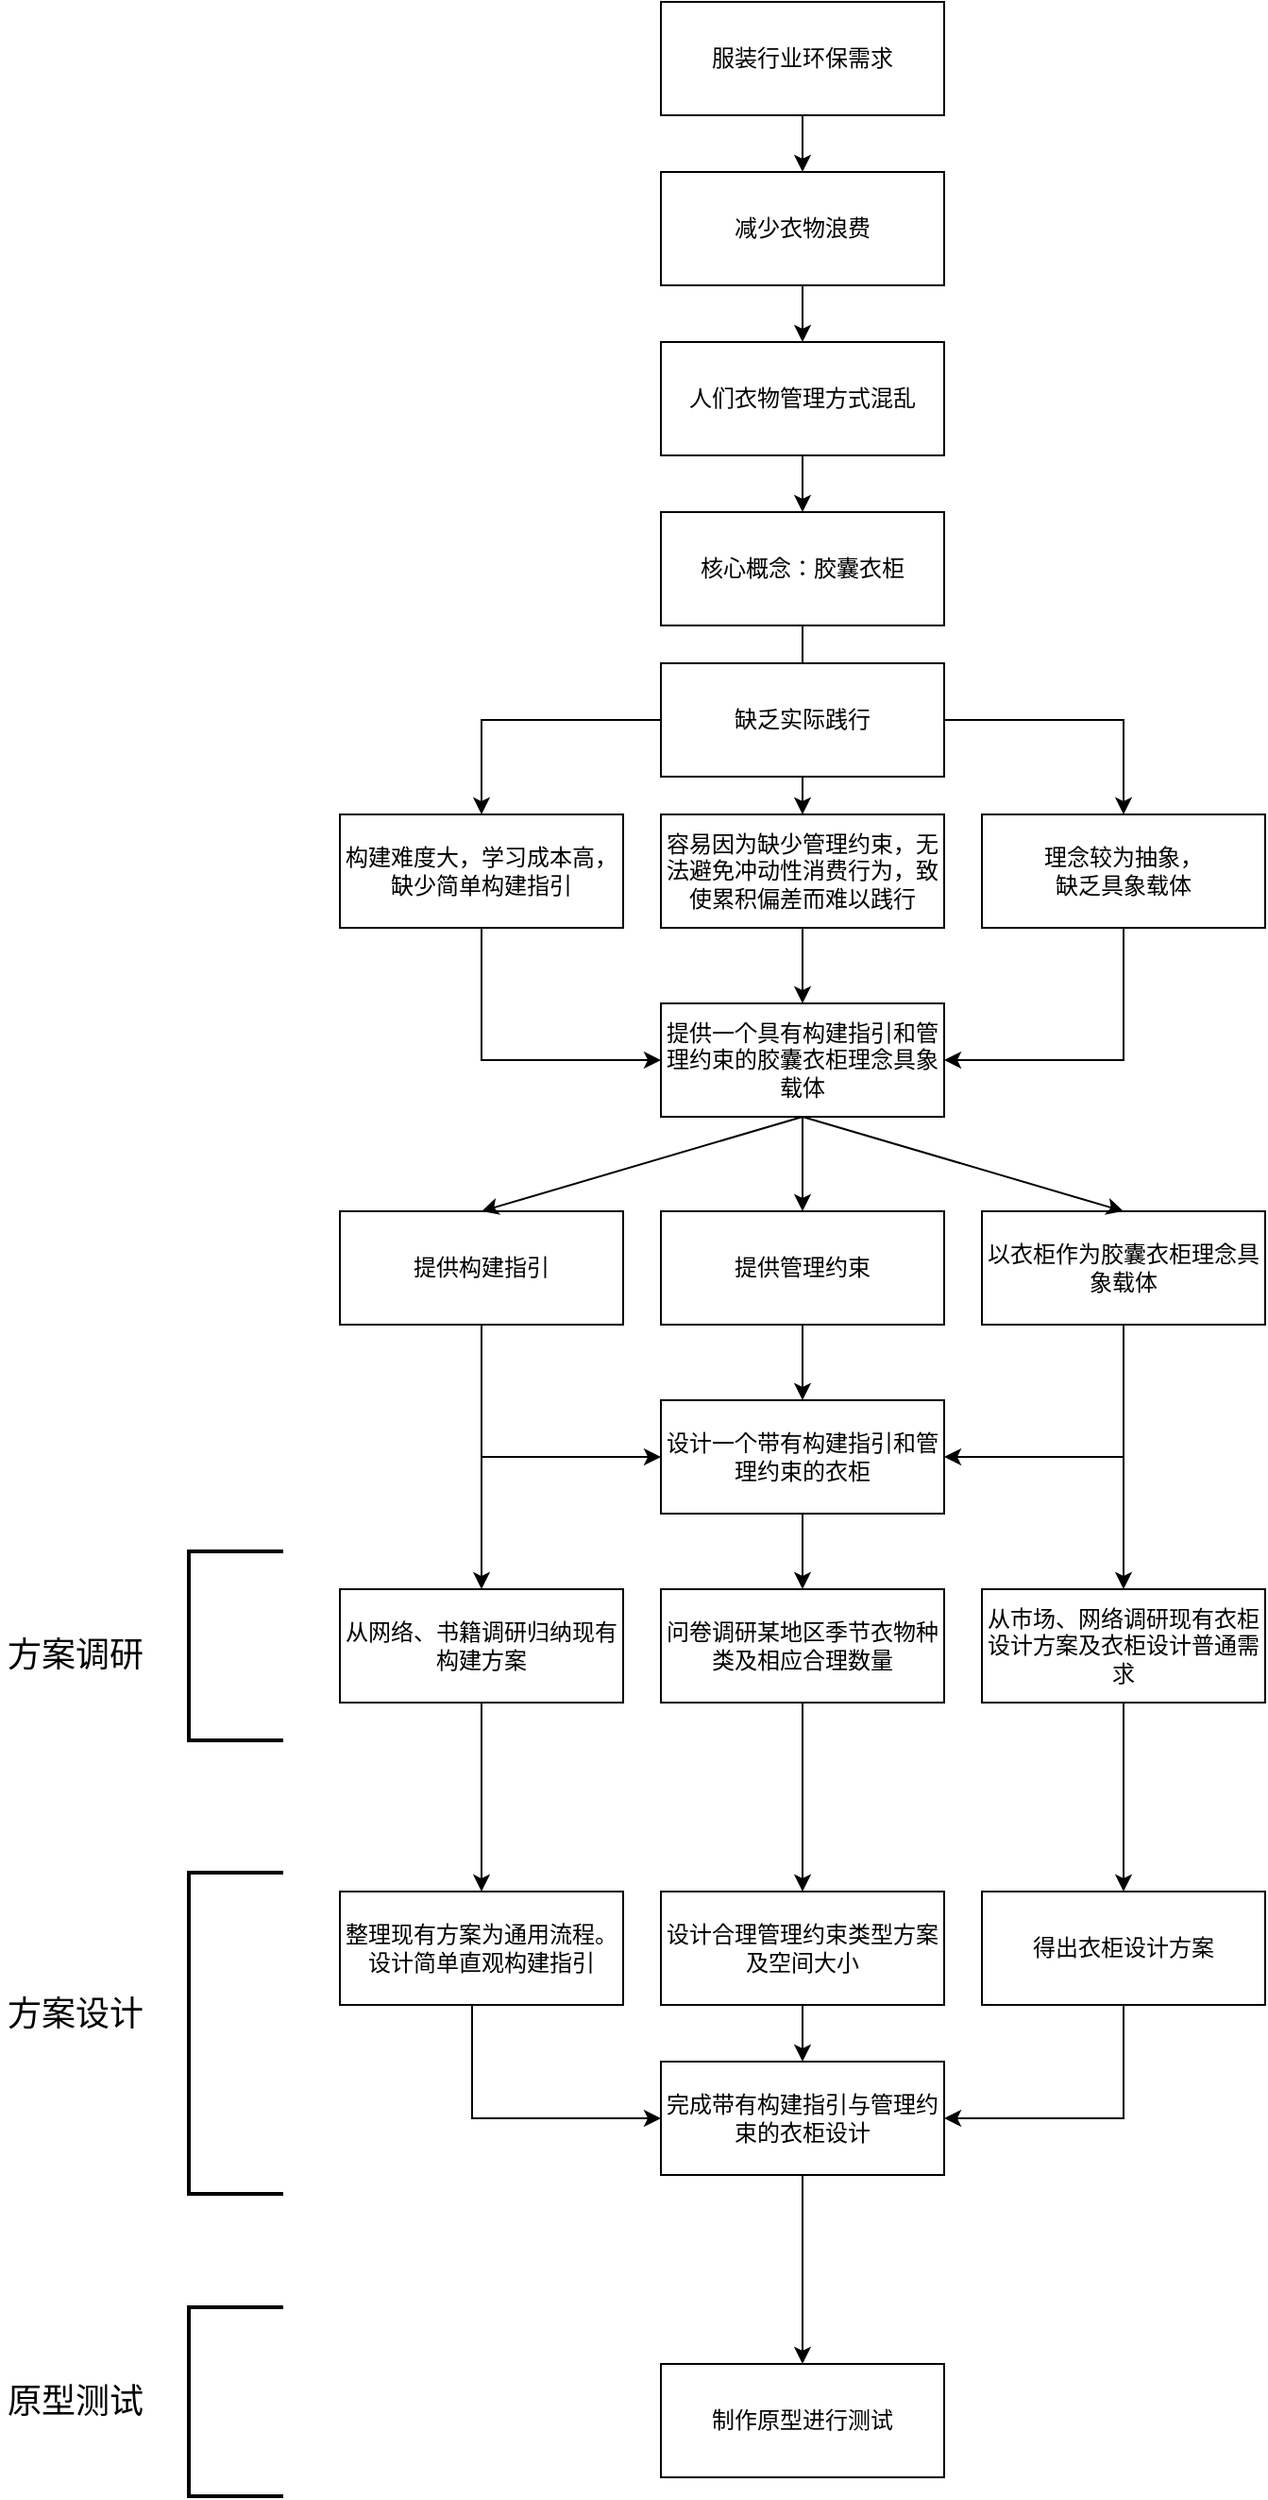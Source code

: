 <mxfile version="22.0.8" type="github">
  <diagram name="第 1 页" id="OXnYIS6XFq7uYj1K57Al">
    <mxGraphModel dx="2747" dy="382" grid="1" gridSize="10" guides="1" tooltips="1" connect="1" arrows="1" fold="1" page="1" pageScale="1" pageWidth="827" pageHeight="583" math="0" shadow="0">
      <root>
        <mxCell id="0" />
        <mxCell id="1" parent="0" />
        <mxCell id="kar0xV5UmphpBmw6J6qn-39" value="" style="edgeStyle=orthogonalEdgeStyle;rounded=0;orthogonalLoop=1;jettySize=auto;html=1;" parent="1" source="kar0xV5UmphpBmw6J6qn-40" edge="1">
          <mxGeometry relative="1" as="geometry">
            <mxPoint x="375" y="1220" as="targetPoint" />
          </mxGeometry>
        </mxCell>
        <mxCell id="kar0xV5UmphpBmw6J6qn-40" value="核心概念：胶囊衣柜" style="rounded=0;whiteSpace=wrap;html=1;" parent="1" vertex="1">
          <mxGeometry x="300" y="1080" width="150" height="60" as="geometry" />
        </mxCell>
        <mxCell id="kar0xV5UmphpBmw6J6qn-41" value="" style="edgeStyle=orthogonalEdgeStyle;rounded=0;orthogonalLoop=1;jettySize=auto;html=1;" parent="1" source="kar0xV5UmphpBmw6J6qn-42" target="kar0xV5UmphpBmw6J6qn-44" edge="1">
          <mxGeometry relative="1" as="geometry" />
        </mxCell>
        <mxCell id="kar0xV5UmphpBmw6J6qn-42" value="服装行业环保需求" style="rounded=0;whiteSpace=wrap;html=1;" parent="1" vertex="1">
          <mxGeometry x="300" y="810" width="150" height="60" as="geometry" />
        </mxCell>
        <mxCell id="kar0xV5UmphpBmw6J6qn-43" value="" style="edgeStyle=orthogonalEdgeStyle;rounded=0;orthogonalLoop=1;jettySize=auto;html=1;" parent="1" source="kar0xV5UmphpBmw6J6qn-44" target="kar0xV5UmphpBmw6J6qn-46" edge="1">
          <mxGeometry relative="1" as="geometry" />
        </mxCell>
        <mxCell id="kar0xV5UmphpBmw6J6qn-44" value="减少衣物浪费" style="rounded=0;whiteSpace=wrap;html=1;" parent="1" vertex="1">
          <mxGeometry x="300" y="900" width="150" height="60" as="geometry" />
        </mxCell>
        <mxCell id="kar0xV5UmphpBmw6J6qn-45" value="" style="edgeStyle=orthogonalEdgeStyle;rounded=0;orthogonalLoop=1;jettySize=auto;html=1;" parent="1" source="kar0xV5UmphpBmw6J6qn-46" target="kar0xV5UmphpBmw6J6qn-40" edge="1">
          <mxGeometry relative="1" as="geometry" />
        </mxCell>
        <mxCell id="kar0xV5UmphpBmw6J6qn-46" value="人们衣物管理方式混乱" style="rounded=0;whiteSpace=wrap;html=1;" parent="1" vertex="1">
          <mxGeometry x="300" y="990" width="150" height="60" as="geometry" />
        </mxCell>
        <mxCell id="kar0xV5UmphpBmw6J6qn-47" value="" style="edgeStyle=orthogonalEdgeStyle;rounded=0;orthogonalLoop=1;jettySize=auto;html=1;" parent="1" source="kar0xV5UmphpBmw6J6qn-50" target="kar0xV5UmphpBmw6J6qn-53" edge="1">
          <mxGeometry relative="1" as="geometry" />
        </mxCell>
        <mxCell id="kar0xV5UmphpBmw6J6qn-48" style="edgeStyle=orthogonalEdgeStyle;rounded=0;orthogonalLoop=1;jettySize=auto;html=1;" parent="1" source="kar0xV5UmphpBmw6J6qn-50" target="kar0xV5UmphpBmw6J6qn-52" edge="1">
          <mxGeometry relative="1" as="geometry" />
        </mxCell>
        <mxCell id="kar0xV5UmphpBmw6J6qn-49" value="" style="edgeStyle=orthogonalEdgeStyle;rounded=0;orthogonalLoop=1;jettySize=auto;html=1;" parent="1" source="kar0xV5UmphpBmw6J6qn-50" target="kar0xV5UmphpBmw6J6qn-55" edge="1">
          <mxGeometry relative="1" as="geometry" />
        </mxCell>
        <mxCell id="kar0xV5UmphpBmw6J6qn-50" value="缺乏实际践行" style="rounded=0;whiteSpace=wrap;html=1;" parent="1" vertex="1">
          <mxGeometry x="300" y="1160" width="150" height="60" as="geometry" />
        </mxCell>
        <mxCell id="kar0xV5UmphpBmw6J6qn-52" value="构建难度大，学习成本高，缺少简单构建指引" style="rounded=0;whiteSpace=wrap;html=1;" parent="1" vertex="1">
          <mxGeometry x="130" y="1240" width="150" height="60" as="geometry" />
        </mxCell>
        <mxCell id="kar0xV5UmphpBmw6J6qn-53" value="理念较为抽象，&lt;br&gt;缺乏具象载体" style="rounded=0;whiteSpace=wrap;html=1;" parent="1" vertex="1">
          <mxGeometry x="470" y="1240" width="150" height="60" as="geometry" />
        </mxCell>
        <mxCell id="kar0xV5UmphpBmw6J6qn-89" value="" style="edgeStyle=orthogonalEdgeStyle;rounded=0;orthogonalLoop=1;jettySize=auto;html=1;" parent="1" source="kar0xV5UmphpBmw6J6qn-55" target="kar0xV5UmphpBmw6J6qn-84" edge="1">
          <mxGeometry relative="1" as="geometry" />
        </mxCell>
        <mxCell id="kar0xV5UmphpBmw6J6qn-55" value="容易因为缺少管理约束，无法避免冲动性消费行为，致使累积偏差而难以践行" style="rounded=0;whiteSpace=wrap;html=1;" parent="1" vertex="1">
          <mxGeometry x="300" y="1240" width="150" height="60" as="geometry" />
        </mxCell>
        <mxCell id="kar0xV5UmphpBmw6J6qn-93" value="" style="edgeStyle=orthogonalEdgeStyle;rounded=0;orthogonalLoop=1;jettySize=auto;html=1;" parent="1" source="kar0xV5UmphpBmw6J6qn-84" target="kar0xV5UmphpBmw6J6qn-92" edge="1">
          <mxGeometry relative="1" as="geometry" />
        </mxCell>
        <mxCell id="kar0xV5UmphpBmw6J6qn-84" value="提供一个具有构建指引和管理约束的胶囊衣柜理念具象载体" style="rounded=0;whiteSpace=wrap;html=1;" parent="1" vertex="1">
          <mxGeometry x="300" y="1340" width="150" height="60" as="geometry" />
        </mxCell>
        <mxCell id="kar0xV5UmphpBmw6J6qn-88" value="" style="endArrow=classic;html=1;rounded=0;exitX=0.5;exitY=1;exitDx=0;exitDy=0;entryX=0;entryY=0.5;entryDx=0;entryDy=0;" parent="1" source="kar0xV5UmphpBmw6J6qn-52" target="kar0xV5UmphpBmw6J6qn-84" edge="1">
          <mxGeometry width="50" height="50" relative="1" as="geometry">
            <mxPoint x="610" y="1420" as="sourcePoint" />
            <mxPoint x="660" y="1370" as="targetPoint" />
            <Array as="points">
              <mxPoint x="205" y="1370" />
            </Array>
          </mxGeometry>
        </mxCell>
        <mxCell id="kar0xV5UmphpBmw6J6qn-90" value="" style="endArrow=classic;html=1;rounded=0;exitX=0.5;exitY=1;exitDx=0;exitDy=0;entryX=1;entryY=0.5;entryDx=0;entryDy=0;" parent="1" source="kar0xV5UmphpBmw6J6qn-53" target="kar0xV5UmphpBmw6J6qn-84" edge="1">
          <mxGeometry width="50" height="50" relative="1" as="geometry">
            <mxPoint x="610" y="1420" as="sourcePoint" />
            <mxPoint x="660" y="1370" as="targetPoint" />
            <Array as="points">
              <mxPoint x="545" y="1370" />
            </Array>
          </mxGeometry>
        </mxCell>
        <mxCell id="kar0xV5UmphpBmw6J6qn-102" style="edgeStyle=orthogonalEdgeStyle;rounded=0;orthogonalLoop=1;jettySize=auto;html=1;entryX=0;entryY=0.5;entryDx=0;entryDy=0;" parent="1" source="kar0xV5UmphpBmw6J6qn-91" target="kar0xV5UmphpBmw6J6qn-98" edge="1">
          <mxGeometry relative="1" as="geometry">
            <Array as="points">
              <mxPoint x="205" y="1580" />
            </Array>
          </mxGeometry>
        </mxCell>
        <mxCell id="kar0xV5UmphpBmw6J6qn-119" style="edgeStyle=orthogonalEdgeStyle;rounded=0;orthogonalLoop=1;jettySize=auto;html=1;exitX=0.5;exitY=1;exitDx=0;exitDy=0;entryX=0.5;entryY=0;entryDx=0;entryDy=0;" parent="1" source="kar0xV5UmphpBmw6J6qn-91" target="kar0xV5UmphpBmw6J6qn-106" edge="1">
          <mxGeometry relative="1" as="geometry">
            <Array as="points">
              <mxPoint x="205" y="1560" />
              <mxPoint x="205" y="1560" />
            </Array>
          </mxGeometry>
        </mxCell>
        <mxCell id="kar0xV5UmphpBmw6J6qn-91" value="提供构建指引" style="rounded=0;whiteSpace=wrap;html=1;" parent="1" vertex="1">
          <mxGeometry x="130" y="1450" width="150" height="60" as="geometry" />
        </mxCell>
        <mxCell id="kar0xV5UmphpBmw6J6qn-100" value="" style="edgeStyle=orthogonalEdgeStyle;rounded=0;orthogonalLoop=1;jettySize=auto;html=1;" parent="1" source="kar0xV5UmphpBmw6J6qn-92" target="kar0xV5UmphpBmw6J6qn-98" edge="1">
          <mxGeometry relative="1" as="geometry" />
        </mxCell>
        <mxCell id="kar0xV5UmphpBmw6J6qn-92" value="提供管理约束" style="rounded=0;whiteSpace=wrap;html=1;" parent="1" vertex="1">
          <mxGeometry x="300" y="1450" width="150" height="60" as="geometry" />
        </mxCell>
        <mxCell id="kar0xV5UmphpBmw6J6qn-94" value="" style="endArrow=classic;html=1;rounded=0;exitX=0.5;exitY=1;exitDx=0;exitDy=0;entryX=0.5;entryY=0;entryDx=0;entryDy=0;" parent="1" source="kar0xV5UmphpBmw6J6qn-84" target="kar0xV5UmphpBmw6J6qn-91" edge="1">
          <mxGeometry width="50" height="50" relative="1" as="geometry">
            <mxPoint x="610" y="1420" as="sourcePoint" />
            <mxPoint x="660" y="1370" as="targetPoint" />
          </mxGeometry>
        </mxCell>
        <mxCell id="kar0xV5UmphpBmw6J6qn-104" style="edgeStyle=orthogonalEdgeStyle;rounded=0;orthogonalLoop=1;jettySize=auto;html=1;entryX=1;entryY=0.5;entryDx=0;entryDy=0;" parent="1" source="kar0xV5UmphpBmw6J6qn-95" target="kar0xV5UmphpBmw6J6qn-98" edge="1">
          <mxGeometry relative="1" as="geometry">
            <Array as="points">
              <mxPoint x="545" y="1580" />
            </Array>
          </mxGeometry>
        </mxCell>
        <mxCell id="kar0xV5UmphpBmw6J6qn-112" style="edgeStyle=orthogonalEdgeStyle;rounded=0;orthogonalLoop=1;jettySize=auto;html=1;" parent="1" source="kar0xV5UmphpBmw6J6qn-95" target="kar0xV5UmphpBmw6J6qn-111" edge="1">
          <mxGeometry relative="1" as="geometry" />
        </mxCell>
        <mxCell id="kar0xV5UmphpBmw6J6qn-95" value="以衣柜作为胶囊衣柜理念具象载体" style="rounded=0;whiteSpace=wrap;html=1;" parent="1" vertex="1">
          <mxGeometry x="470" y="1450" width="150" height="60" as="geometry" />
        </mxCell>
        <mxCell id="kar0xV5UmphpBmw6J6qn-96" value="" style="endArrow=classic;html=1;rounded=0;exitX=0.5;exitY=1;exitDx=0;exitDy=0;entryX=0.5;entryY=0;entryDx=0;entryDy=0;" parent="1" source="kar0xV5UmphpBmw6J6qn-84" target="kar0xV5UmphpBmw6J6qn-95" edge="1">
          <mxGeometry width="50" height="50" relative="1" as="geometry">
            <mxPoint x="610" y="1420" as="sourcePoint" />
            <mxPoint x="660" y="1370" as="targetPoint" />
          </mxGeometry>
        </mxCell>
        <mxCell id="kar0xV5UmphpBmw6J6qn-109" value="" style="edgeStyle=orthogonalEdgeStyle;rounded=0;orthogonalLoop=1;jettySize=auto;html=1;" parent="1" source="kar0xV5UmphpBmw6J6qn-98" target="kar0xV5UmphpBmw6J6qn-108" edge="1">
          <mxGeometry relative="1" as="geometry" />
        </mxCell>
        <mxCell id="kar0xV5UmphpBmw6J6qn-98" value="设计一个带有构建指引和管理约束的衣柜" style="rounded=0;whiteSpace=wrap;html=1;" parent="1" vertex="1">
          <mxGeometry x="300" y="1550" width="150" height="60" as="geometry" />
        </mxCell>
        <mxCell id="kar0xV5UmphpBmw6J6qn-116" value="" style="edgeStyle=orthogonalEdgeStyle;rounded=0;orthogonalLoop=1;jettySize=auto;html=1;" parent="1" source="kar0xV5UmphpBmw6J6qn-106" target="kar0xV5UmphpBmw6J6qn-115" edge="1">
          <mxGeometry relative="1" as="geometry" />
        </mxCell>
        <mxCell id="kar0xV5UmphpBmw6J6qn-106" value="从网络、书籍调研归纳现有构建方案" style="rounded=0;whiteSpace=wrap;html=1;" parent="1" vertex="1">
          <mxGeometry x="130" y="1650" width="150" height="60" as="geometry" />
        </mxCell>
        <mxCell id="kar0xV5UmphpBmw6J6qn-121" value="" style="edgeStyle=orthogonalEdgeStyle;rounded=0;orthogonalLoop=1;jettySize=auto;html=1;" parent="1" source="kar0xV5UmphpBmw6J6qn-108" target="kar0xV5UmphpBmw6J6qn-120" edge="1">
          <mxGeometry relative="1" as="geometry" />
        </mxCell>
        <mxCell id="kar0xV5UmphpBmw6J6qn-108" value="问卷调研某地区季节衣物种类及相应合理数量" style="rounded=0;whiteSpace=wrap;html=1;" parent="1" vertex="1">
          <mxGeometry x="300" y="1650" width="150" height="60" as="geometry" />
        </mxCell>
        <mxCell id="kar0xV5UmphpBmw6J6qn-123" value="" style="edgeStyle=orthogonalEdgeStyle;rounded=0;orthogonalLoop=1;jettySize=auto;html=1;" parent="1" source="kar0xV5UmphpBmw6J6qn-111" target="kar0xV5UmphpBmw6J6qn-122" edge="1">
          <mxGeometry relative="1" as="geometry" />
        </mxCell>
        <mxCell id="kar0xV5UmphpBmw6J6qn-111" value="从市场、网络调研现有衣柜设计方案及衣柜设计普通需求" style="rounded=0;whiteSpace=wrap;html=1;" parent="1" vertex="1">
          <mxGeometry x="470" y="1650" width="150" height="60" as="geometry" />
        </mxCell>
        <mxCell id="RJjHEtAlE_qPzrDO_eL2-2" style="edgeStyle=orthogonalEdgeStyle;rounded=0;orthogonalLoop=1;jettySize=auto;html=1;entryX=0;entryY=0.5;entryDx=0;entryDy=0;" edge="1" parent="1" source="kar0xV5UmphpBmw6J6qn-115" target="kar0xV5UmphpBmw6J6qn-125">
          <mxGeometry relative="1" as="geometry">
            <Array as="points">
              <mxPoint x="200" y="1930" />
            </Array>
          </mxGeometry>
        </mxCell>
        <mxCell id="kar0xV5UmphpBmw6J6qn-115" value="整理现有方案为通用流程。设计简单直观构建指引" style="rounded=0;whiteSpace=wrap;html=1;" parent="1" vertex="1">
          <mxGeometry x="130" y="1810" width="150" height="60" as="geometry" />
        </mxCell>
        <mxCell id="kar0xV5UmphpBmw6J6qn-126" value="" style="edgeStyle=orthogonalEdgeStyle;rounded=0;orthogonalLoop=1;jettySize=auto;html=1;" parent="1" source="kar0xV5UmphpBmw6J6qn-120" target="kar0xV5UmphpBmw6J6qn-125" edge="1">
          <mxGeometry relative="1" as="geometry" />
        </mxCell>
        <mxCell id="kar0xV5UmphpBmw6J6qn-120" value="设计合理管理约束类型方案及空间大小" style="rounded=0;whiteSpace=wrap;html=1;" parent="1" vertex="1">
          <mxGeometry x="300" y="1810" width="150" height="60" as="geometry" />
        </mxCell>
        <mxCell id="RJjHEtAlE_qPzrDO_eL2-3" style="edgeStyle=orthogonalEdgeStyle;rounded=0;orthogonalLoop=1;jettySize=auto;html=1;entryX=1;entryY=0.5;entryDx=0;entryDy=0;" edge="1" parent="1" source="kar0xV5UmphpBmw6J6qn-122" target="kar0xV5UmphpBmw6J6qn-125">
          <mxGeometry relative="1" as="geometry">
            <Array as="points">
              <mxPoint x="545" y="1930" />
            </Array>
          </mxGeometry>
        </mxCell>
        <mxCell id="kar0xV5UmphpBmw6J6qn-122" value="得出衣柜设计方案" style="rounded=0;whiteSpace=wrap;html=1;" parent="1" vertex="1">
          <mxGeometry x="470" y="1810" width="150" height="60" as="geometry" />
        </mxCell>
        <mxCell id="kar0xV5UmphpBmw6J6qn-128" value="" style="edgeStyle=orthogonalEdgeStyle;rounded=0;orthogonalLoop=1;jettySize=auto;html=1;" parent="1" source="kar0xV5UmphpBmw6J6qn-125" target="kar0xV5UmphpBmw6J6qn-127" edge="1">
          <mxGeometry relative="1" as="geometry" />
        </mxCell>
        <mxCell id="kar0xV5UmphpBmw6J6qn-125" value="完成带有构建指引与管理约束的衣柜设计" style="rounded=0;whiteSpace=wrap;html=1;" parent="1" vertex="1">
          <mxGeometry x="300" y="1900" width="150" height="60" as="geometry" />
        </mxCell>
        <mxCell id="kar0xV5UmphpBmw6J6qn-127" value="制作原型进行测试" style="rounded=0;whiteSpace=wrap;html=1;" parent="1" vertex="1">
          <mxGeometry x="300" y="2060" width="150" height="60" as="geometry" />
        </mxCell>
        <mxCell id="RJjHEtAlE_qPzrDO_eL2-7" value="" style="strokeWidth=2;html=1;shape=mxgraph.flowchart.annotation_1;align=left;pointerEvents=1;" vertex="1" parent="1">
          <mxGeometry x="50" y="1630" width="50" height="100" as="geometry" />
        </mxCell>
        <mxCell id="RJjHEtAlE_qPzrDO_eL2-8" value="" style="strokeWidth=2;html=1;shape=mxgraph.flowchart.annotation_1;align=left;pointerEvents=1;" vertex="1" parent="1">
          <mxGeometry x="50" y="1800" width="50" height="170" as="geometry" />
        </mxCell>
        <mxCell id="RJjHEtAlE_qPzrDO_eL2-9" value="" style="strokeWidth=2;html=1;shape=mxgraph.flowchart.annotation_1;align=left;pointerEvents=1;" vertex="1" parent="1">
          <mxGeometry x="50" y="2030" width="50" height="100" as="geometry" />
        </mxCell>
        <mxCell id="RJjHEtAlE_qPzrDO_eL2-11" value="&lt;font style=&quot;font-size: 18px;&quot;&gt;方案调研&lt;/font&gt;" style="text;html=1;strokeColor=none;fillColor=none;align=center;verticalAlign=middle;whiteSpace=wrap;rounded=0;" vertex="1" parent="1">
          <mxGeometry x="-50" y="1670" width="80" height="30" as="geometry" />
        </mxCell>
        <mxCell id="RJjHEtAlE_qPzrDO_eL2-13" value="&lt;font style=&quot;font-size: 18px;&quot;&gt;方案设计&lt;/font&gt;" style="text;html=1;strokeColor=none;fillColor=none;align=center;verticalAlign=middle;whiteSpace=wrap;rounded=0;" vertex="1" parent="1">
          <mxGeometry x="-50" y="1860" width="80" height="30" as="geometry" />
        </mxCell>
        <mxCell id="RJjHEtAlE_qPzrDO_eL2-16" value="&lt;font style=&quot;font-size: 18px;&quot;&gt;原型测试&lt;/font&gt;" style="text;html=1;strokeColor=none;fillColor=none;align=center;verticalAlign=middle;whiteSpace=wrap;rounded=0;" vertex="1" parent="1">
          <mxGeometry x="-50" y="2065" width="80" height="30" as="geometry" />
        </mxCell>
      </root>
    </mxGraphModel>
  </diagram>
</mxfile>
